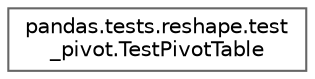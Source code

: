 digraph "Graphical Class Hierarchy"
{
 // LATEX_PDF_SIZE
  bgcolor="transparent";
  edge [fontname=Helvetica,fontsize=10,labelfontname=Helvetica,labelfontsize=10];
  node [fontname=Helvetica,fontsize=10,shape=box,height=0.2,width=0.4];
  rankdir="LR";
  Node0 [id="Node000000",label="pandas.tests.reshape.test\l_pivot.TestPivotTable",height=0.2,width=0.4,color="grey40", fillcolor="white", style="filled",URL="$dc/df0/classpandas_1_1tests_1_1reshape_1_1test__pivot_1_1TestPivotTable.html",tooltip=" "];
}
